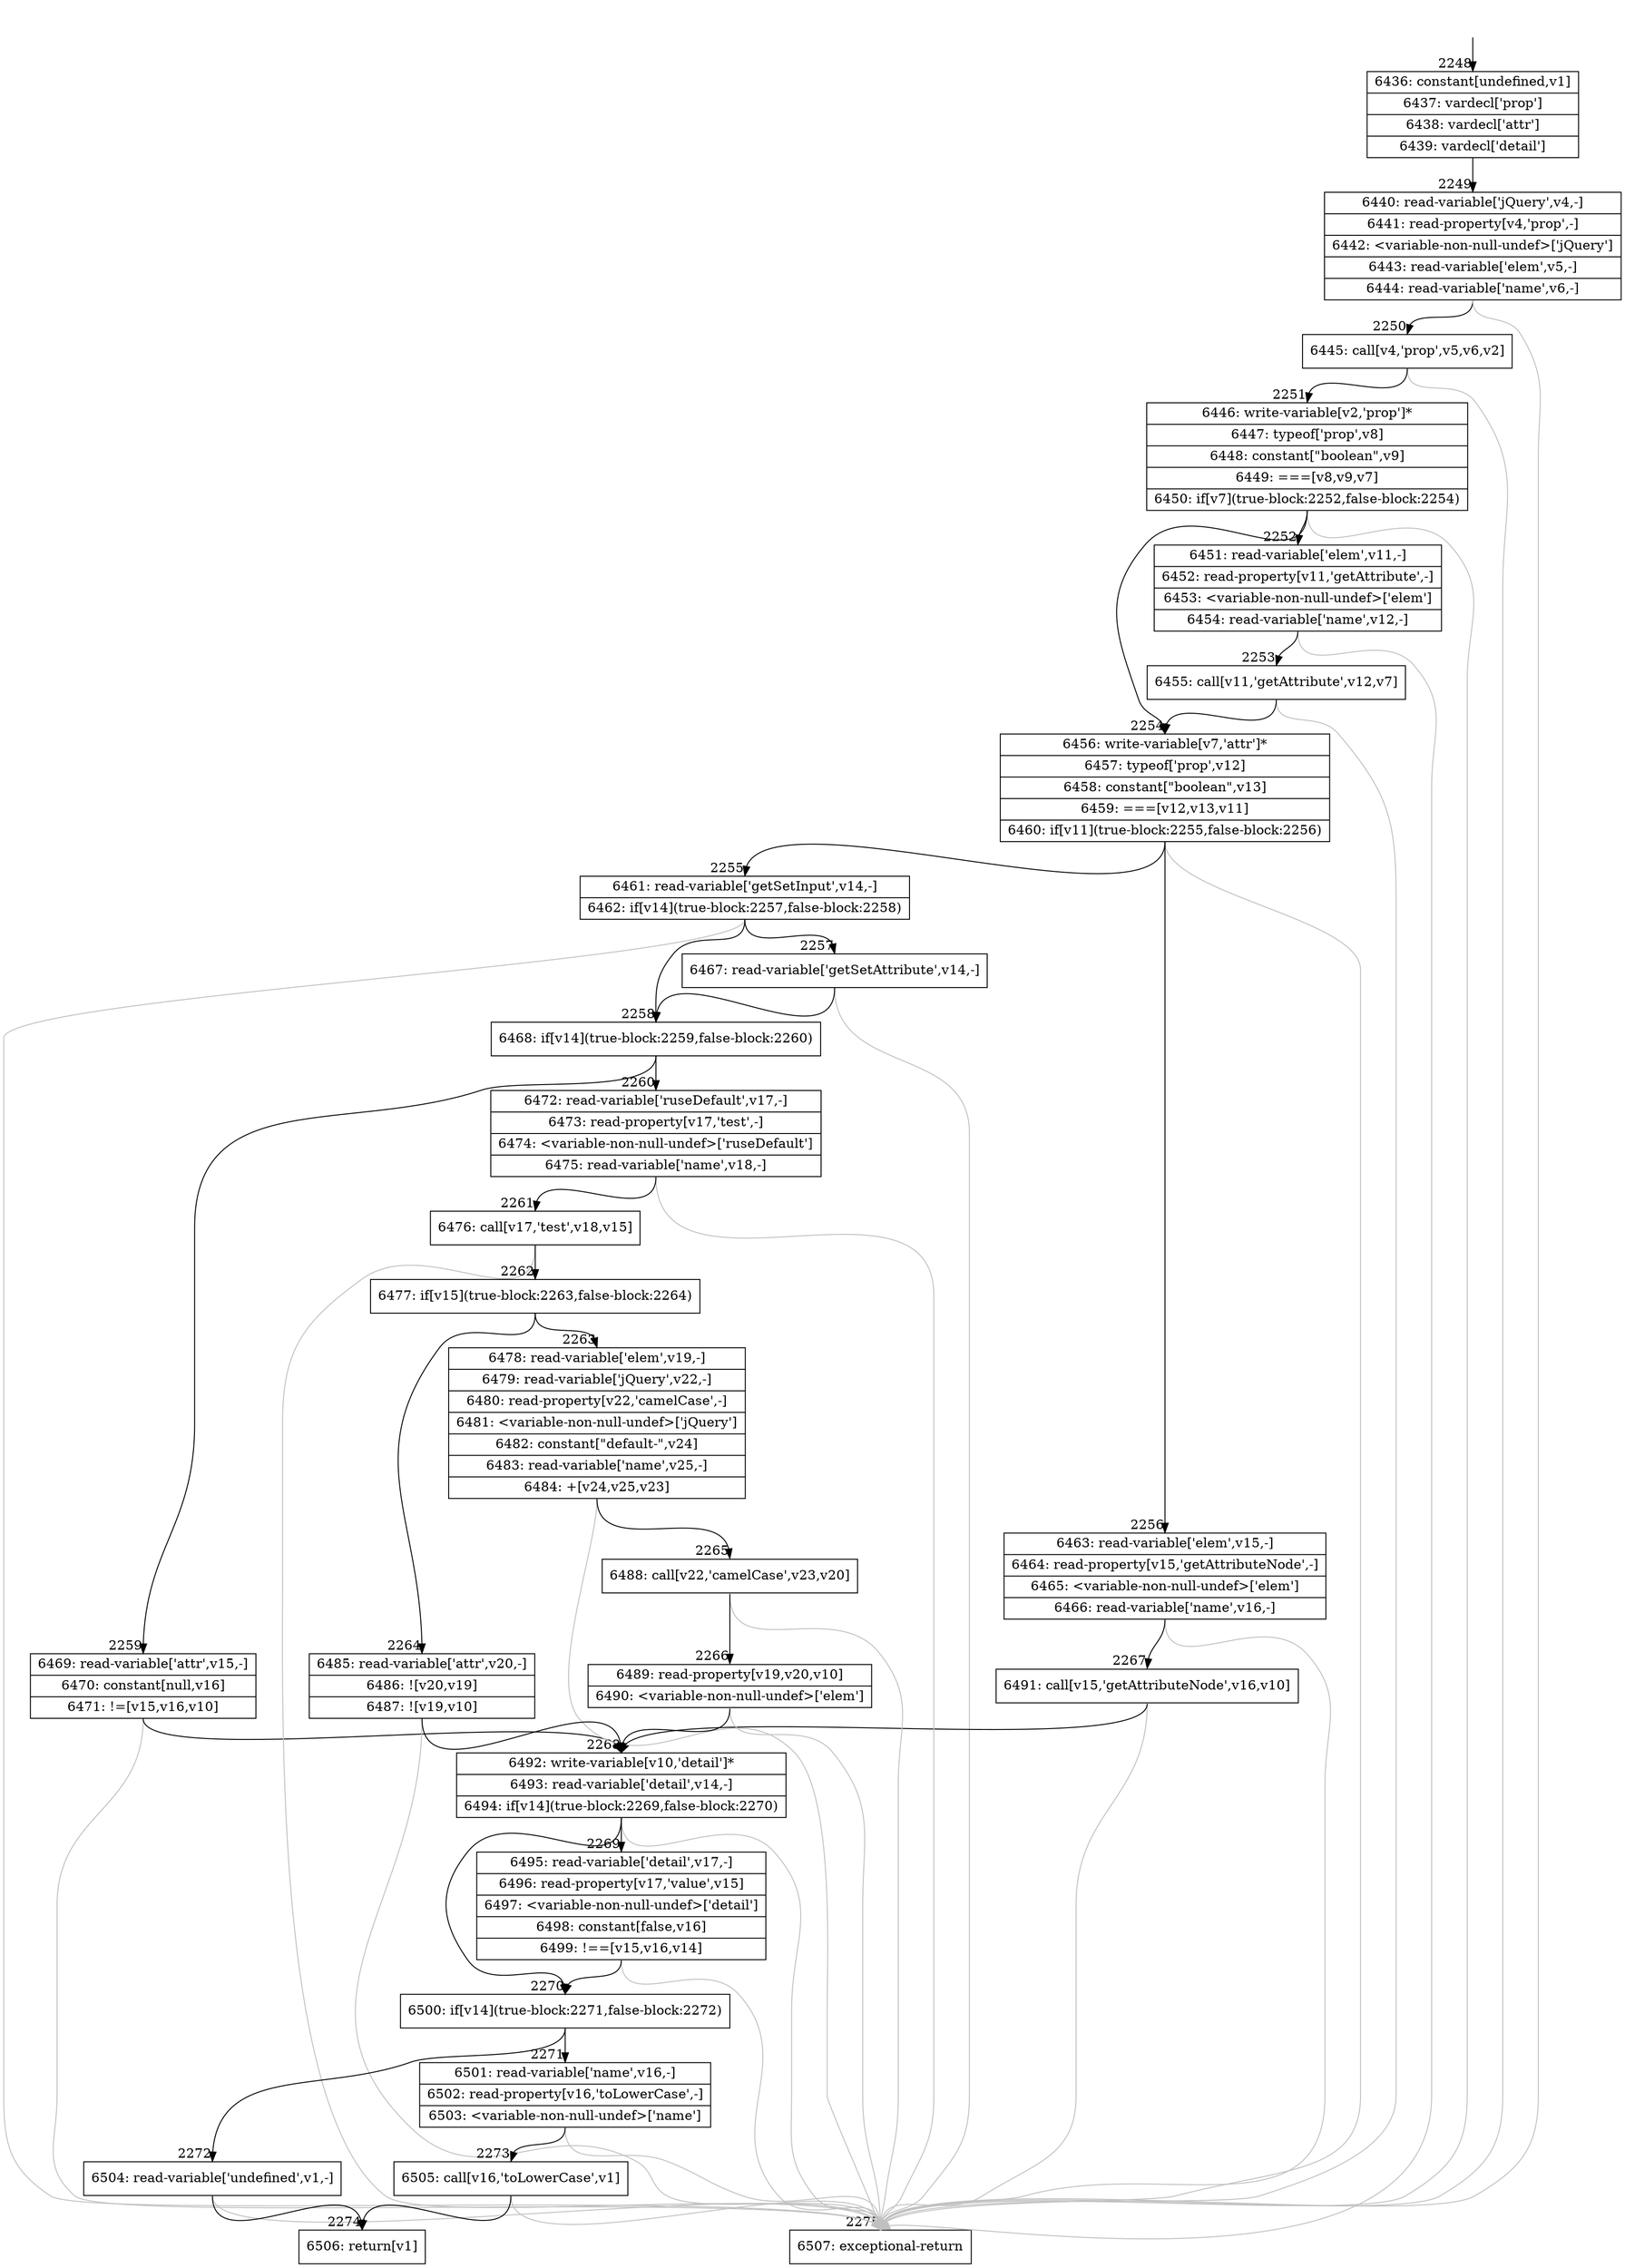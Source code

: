 digraph {
rankdir="TD"
BB_entry150[shape=none,label=""];
BB_entry150 -> BB2248 [tailport=s, headport=n, headlabel="    2248"]
BB2248 [shape=record label="{6436: constant[undefined,v1]|6437: vardecl['prop']|6438: vardecl['attr']|6439: vardecl['detail']}" ] 
BB2248 -> BB2249 [tailport=s, headport=n, headlabel="      2249"]
BB2249 [shape=record label="{6440: read-variable['jQuery',v4,-]|6441: read-property[v4,'prop',-]|6442: \<variable-non-null-undef\>['jQuery']|6443: read-variable['elem',v5,-]|6444: read-variable['name',v6,-]}" ] 
BB2249 -> BB2250 [tailport=s, headport=n, headlabel="      2250"]
BB2249 -> BB2275 [tailport=s, headport=n, color=gray, headlabel="      2275"]
BB2250 [shape=record label="{6445: call[v4,'prop',v5,v6,v2]}" ] 
BB2250 -> BB2251 [tailport=s, headport=n, headlabel="      2251"]
BB2250 -> BB2275 [tailport=s, headport=n, color=gray]
BB2251 [shape=record label="{6446: write-variable[v2,'prop']*|6447: typeof['prop',v8]|6448: constant[\"boolean\",v9]|6449: ===[v8,v9,v7]|6450: if[v7](true-block:2252,false-block:2254)}" ] 
BB2251 -> BB2254 [tailport=s, headport=n, headlabel="      2254"]
BB2251 -> BB2252 [tailport=s, headport=n, headlabel="      2252"]
BB2251 -> BB2275 [tailport=s, headport=n, color=gray]
BB2252 [shape=record label="{6451: read-variable['elem',v11,-]|6452: read-property[v11,'getAttribute',-]|6453: \<variable-non-null-undef\>['elem']|6454: read-variable['name',v12,-]}" ] 
BB2252 -> BB2253 [tailport=s, headport=n, headlabel="      2253"]
BB2252 -> BB2275 [tailport=s, headport=n, color=gray]
BB2253 [shape=record label="{6455: call[v11,'getAttribute',v12,v7]}" ] 
BB2253 -> BB2254 [tailport=s, headport=n]
BB2253 -> BB2275 [tailport=s, headport=n, color=gray]
BB2254 [shape=record label="{6456: write-variable[v7,'attr']*|6457: typeof['prop',v12]|6458: constant[\"boolean\",v13]|6459: ===[v12,v13,v11]|6460: if[v11](true-block:2255,false-block:2256)}" ] 
BB2254 -> BB2255 [tailport=s, headport=n, headlabel="      2255"]
BB2254 -> BB2256 [tailport=s, headport=n, headlabel="      2256"]
BB2254 -> BB2275 [tailport=s, headport=n, color=gray]
BB2255 [shape=record label="{6461: read-variable['getSetInput',v14,-]|6462: if[v14](true-block:2257,false-block:2258)}" ] 
BB2255 -> BB2258 [tailport=s, headport=n, headlabel="      2258"]
BB2255 -> BB2257 [tailport=s, headport=n, headlabel="      2257"]
BB2255 -> BB2275 [tailport=s, headport=n, color=gray]
BB2256 [shape=record label="{6463: read-variable['elem',v15,-]|6464: read-property[v15,'getAttributeNode',-]|6465: \<variable-non-null-undef\>['elem']|6466: read-variable['name',v16,-]}" ] 
BB2256 -> BB2267 [tailport=s, headport=n, headlabel="      2267"]
BB2256 -> BB2275 [tailport=s, headport=n, color=gray]
BB2257 [shape=record label="{6467: read-variable['getSetAttribute',v14,-]}" ] 
BB2257 -> BB2258 [tailport=s, headport=n]
BB2257 -> BB2275 [tailport=s, headport=n, color=gray]
BB2258 [shape=record label="{6468: if[v14](true-block:2259,false-block:2260)}" ] 
BB2258 -> BB2259 [tailport=s, headport=n, headlabel="      2259"]
BB2258 -> BB2260 [tailport=s, headport=n, headlabel="      2260"]
BB2259 [shape=record label="{6469: read-variable['attr',v15,-]|6470: constant[null,v16]|6471: !=[v15,v16,v10]}" ] 
BB2259 -> BB2268 [tailport=s, headport=n, headlabel="      2268"]
BB2259 -> BB2275 [tailport=s, headport=n, color=gray]
BB2260 [shape=record label="{6472: read-variable['ruseDefault',v17,-]|6473: read-property[v17,'test',-]|6474: \<variable-non-null-undef\>['ruseDefault']|6475: read-variable['name',v18,-]}" ] 
BB2260 -> BB2261 [tailport=s, headport=n, headlabel="      2261"]
BB2260 -> BB2275 [tailport=s, headport=n, color=gray]
BB2261 [shape=record label="{6476: call[v17,'test',v18,v15]}" ] 
BB2261 -> BB2262 [tailport=s, headport=n, headlabel="      2262"]
BB2261 -> BB2275 [tailport=s, headport=n, color=gray]
BB2262 [shape=record label="{6477: if[v15](true-block:2263,false-block:2264)}" ] 
BB2262 -> BB2263 [tailport=s, headport=n, headlabel="      2263"]
BB2262 -> BB2264 [tailport=s, headport=n, headlabel="      2264"]
BB2263 [shape=record label="{6478: read-variable['elem',v19,-]|6479: read-variable['jQuery',v22,-]|6480: read-property[v22,'camelCase',-]|6481: \<variable-non-null-undef\>['jQuery']|6482: constant[\"default-\",v24]|6483: read-variable['name',v25,-]|6484: +[v24,v25,v23]}" ] 
BB2263 -> BB2265 [tailport=s, headport=n, headlabel="      2265"]
BB2263 -> BB2275 [tailport=s, headport=n, color=gray]
BB2264 [shape=record label="{6485: read-variable['attr',v20,-]|6486: ![v20,v19]|6487: ![v19,v10]}" ] 
BB2264 -> BB2268 [tailport=s, headport=n]
BB2264 -> BB2275 [tailport=s, headport=n, color=gray]
BB2265 [shape=record label="{6488: call[v22,'camelCase',v23,v20]}" ] 
BB2265 -> BB2266 [tailport=s, headport=n, headlabel="      2266"]
BB2265 -> BB2275 [tailport=s, headport=n, color=gray]
BB2266 [shape=record label="{6489: read-property[v19,v20,v10]|6490: \<variable-non-null-undef\>['elem']}" ] 
BB2266 -> BB2268 [tailport=s, headport=n]
BB2266 -> BB2275 [tailport=s, headport=n, color=gray]
BB2267 [shape=record label="{6491: call[v15,'getAttributeNode',v16,v10]}" ] 
BB2267 -> BB2268 [tailport=s, headport=n]
BB2267 -> BB2275 [tailport=s, headport=n, color=gray]
BB2268 [shape=record label="{6492: write-variable[v10,'detail']*|6493: read-variable['detail',v14,-]|6494: if[v14](true-block:2269,false-block:2270)}" ] 
BB2268 -> BB2270 [tailport=s, headport=n, headlabel="      2270"]
BB2268 -> BB2269 [tailport=s, headport=n, headlabel="      2269"]
BB2268 -> BB2275 [tailport=s, headport=n, color=gray]
BB2269 [shape=record label="{6495: read-variable['detail',v17,-]|6496: read-property[v17,'value',v15]|6497: \<variable-non-null-undef\>['detail']|6498: constant[false,v16]|6499: !==[v15,v16,v14]}" ] 
BB2269 -> BB2270 [tailport=s, headport=n]
BB2269 -> BB2275 [tailport=s, headport=n, color=gray]
BB2270 [shape=record label="{6500: if[v14](true-block:2271,false-block:2272)}" ] 
BB2270 -> BB2271 [tailport=s, headport=n, headlabel="      2271"]
BB2270 -> BB2272 [tailport=s, headport=n, headlabel="      2272"]
BB2271 [shape=record label="{6501: read-variable['name',v16,-]|6502: read-property[v16,'toLowerCase',-]|6503: \<variable-non-null-undef\>['name']}" ] 
BB2271 -> BB2273 [tailport=s, headport=n, headlabel="      2273"]
BB2271 -> BB2275 [tailport=s, headport=n, color=gray]
BB2272 [shape=record label="{6504: read-variable['undefined',v1,-]}" ] 
BB2272 -> BB2274 [tailport=s, headport=n, headlabel="      2274"]
BB2272 -> BB2275 [tailport=s, headport=n, color=gray]
BB2273 [shape=record label="{6505: call[v16,'toLowerCase',v1]}" ] 
BB2273 -> BB2274 [tailport=s, headport=n]
BB2273 -> BB2275 [tailport=s, headport=n, color=gray]
BB2274 [shape=record label="{6506: return[v1]}" ] 
BB2275 [shape=record label="{6507: exceptional-return}" ] 
}
